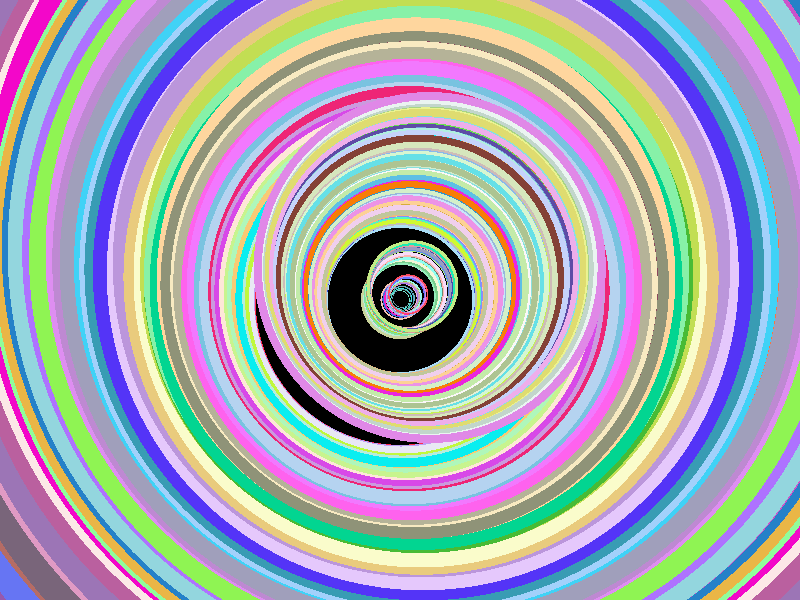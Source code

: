#include "colors.inc"

#declare DEPTH = 100;

#declare MIN_LEVEL = 9;
#declare T_MAJ_INIT = 5;
#declare T_MAJ_INC = 0.1;
#declare T_MIN = 0.2;
#declare T_TRANS_INIT = <0,0,0>;
#declare T_TRANS_INC = <0,T_MIN,0>;
#declare Random_1 = seed(1000); //1153
#declare CAMERA=T_TRANS_INC*DEPTH;
#declare LIGHT=T_TRANS_INC*DEPTH;

#macro Make_Torus(major, minor)
  torus {
    major,
    minor
    texture {
      pigment {
	color rgb<rand(Random_1),rand(Random_1),rand(Random_1)>
      }
      finish {
	      ambient 0.35
      }
    }
    
 }
#end

#macro Make_Tornado(
  in_level, //number of torus
  maj_init, //size of major radius of first (bottom) torus
  maj_inc_default, //default increase of major radius each subsequent torus
  trans_inc, //increase of translation (should be y*minor)
  minor, //minor radius
  maj_max //highest major radius this tornado can use (if highest is used, stop building more torus)
)
  #local maj = maj_init;
  #local trans = T_TRANS_INIT;
  #local level = in_level;
  #local maj_inc = maj_inc_default;
  #local maj_max_this = 0;
  //The loop creates the most outer tornado by creating and stacking torus
  #while(level>0)
    #if(maj < maj_max)
      object {
	Make_Torus(maj, minor)
	translate trans
	#local rand_rotation = rand(Random_1)*2;
	rotate x*rand_rotation
      }
      #local rand02 = rand(Random_1);
      #local maj_inc = maj_inc_default;

      #if(rand02 > 0.8)
	#local maj_inc = -maj_inc_default;
      #end
      #if(rand02 > 0.9)
	#local maj_inc = 0;
      #end
      #local maj_mod = (rand(Random_1)/5)-0.1; //creates random numbers 0.1 above or below zero
      #local maj = maj+maj_inc+maj_mod;
      
      #if(maj > maj_max_this)
	#local maj_max_this = maj;
      #end

      #local trans_random = 30;
      #local trans_x = rand(Random_1)/trans_random*x;
      #local trans_z = rand(Random_1)/trans_random*z;
      #local trans = trans+trans_inc+trans_x+trans_z;
      
      #local level = level-1;
    #else
      #local level = 0;
    #end
  #end
  #if(in_level>MIN_LEVEL)
      //recursive call creating a smaller tornado in the center of the previous one
    Make_Tornado(
      in_level/2,
      maj_init/2,
      maj_inc_default/2,
      trans_inc/2,
      minor/2,
      maj_max*0.8)
  #end
#end


/***************************** OBJECTS ******************************/

camera {
  location CAMERA
  look_at <0,0,0>
}

light_source {
  LIGHT
  White
}

background {
  color Black
}

plane {
  y, 0
  texture {
    pigment {
      color Black
    }
  }
  // texture{
  //   pigment{
  //     gradient <0,1,0>
  //     color_map{
  // 	[0.0 color White]
  // 	[0.8 color rgb<0.1,0.25,0.75>]
  // 	[1.0 color rgb<0.1,0.25,0.75>]
  //     }
  //   }
  //   finish {
  //     ambient 1
  //     diffuse 0
  //   }
  // }
}

Make_Tornado(DEPTH, T_MAJ_INIT, T_MAJ_INC, T_TRANS_INC, T_MIN, 8000)